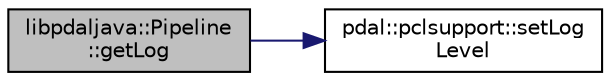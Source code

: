 digraph "libpdaljava::Pipeline::getLog"
{
  edge [fontname="Helvetica",fontsize="10",labelfontname="Helvetica",labelfontsize="10"];
  node [fontname="Helvetica",fontsize="10",shape=record];
  rankdir="LR";
  Node1 [label="libpdaljava::Pipeline\l::getLog",height=0.2,width=0.4,color="black", fillcolor="grey75", style="filled", fontcolor="black"];
  Node1 -> Node2 [color="midnightblue",fontsize="10",style="solid",fontname="Helvetica"];
  Node2 [label="pdal::pclsupport::setLog\lLevel",height=0.2,width=0.4,color="black", fillcolor="white", style="filled",URL="$namespacepdal_1_1pclsupport.html#a039ae3953bfd61cab329479309c3c8ed"];
}
